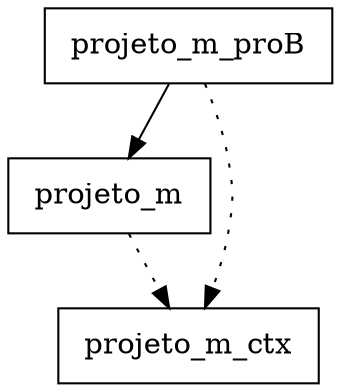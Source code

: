 digraph {
projeto_m [ label=" projeto_m " shape= box ]
projeto_m_ctx [ label=" projeto_m_ctx " shape= box ]
projeto_m_proB [ label=" projeto_m_proB " shape= box ]

"projeto_m" -> "projeto_m_ctx" [style= dotted ]
"projeto_m_proB" -> "projeto_m_ctx" [style= dotted ]
"projeto_m_proB" -> "projeto_m" []
}
